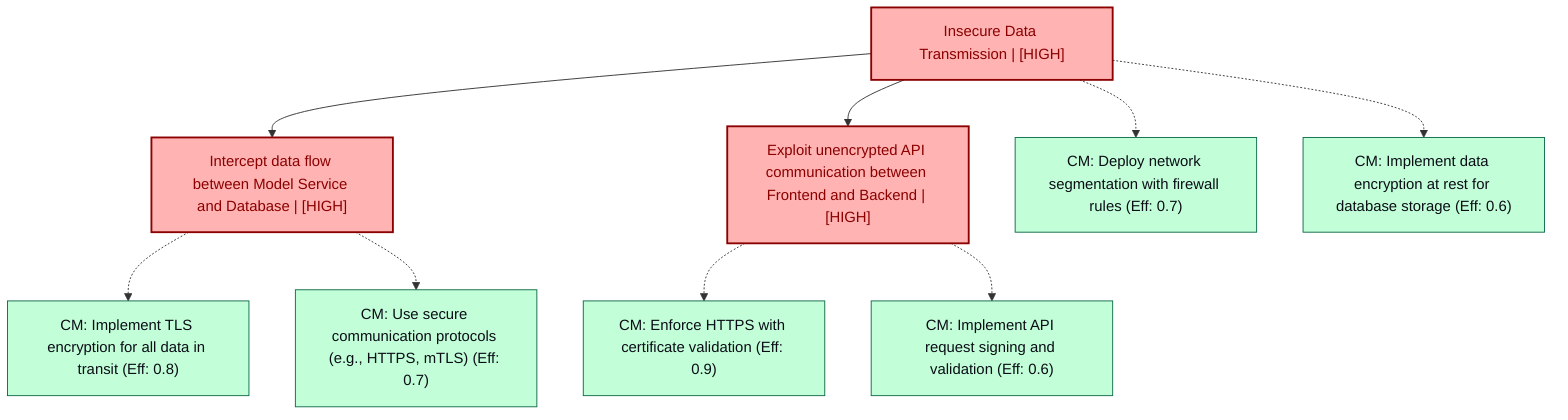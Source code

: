 graph TB
  node_01K67H0J3Y4X6Q8V7Z2PQW5R6S["Insecure Data Transmission | [HIGH]"]:::highRisk
  node_01K67H0J3Y4X6Q8V7Z2PQW5R6T["Intercept data flow between Model Service and Database | [HIGH]"]:::highRisk
  node_01K67H0J3Y4X6Q8V7Z2PQW5R6T_cm_0["CM: Implement TLS encryption for all data in transit (Eff: 0.8)"]:::countermeasure
  node_01K67H0J3Y4X6Q8V7Z2PQW5R6T_cm_1["CM: Use secure communication protocols (e.g., HTTPS, mTLS) (Eff: 0.7)"]:::countermeasure
  node_01K67H0J3Y4X6Q8V7Z2PQW5R6U["Exploit unencrypted API communication between Frontend and Backend | [HIGH]"]:::highRisk
  node_01K67H0J3Y4X6Q8V7Z2PQW5R6U_cm_0["CM: Enforce HTTPS with certificate validation (Eff: 0.9)"]:::countermeasure
  node_01K67H0J3Y4X6Q8V7Z2PQW5R6U_cm_1["CM: Implement API request signing and validation (Eff: 0.6)"]:::countermeasure
  node_01K67H0J3Y4X6Q8V7Z2PQW5R6S_cm_0["CM: Deploy network segmentation with firewall rules (Eff: 0.7)"]:::countermeasure
  node_01K67H0J3Y4X6Q8V7Z2PQW5R6S_cm_1["CM: Implement data encryption at rest for database storage (Eff: 0.6)"]:::countermeasure

  node_01K67H0J3Y4X6Q8V7Z2PQW5R6S --> node_01K67H0J3Y4X6Q8V7Z2PQW5R6T
  node_01K67H0J3Y4X6Q8V7Z2PQW5R6T -.-> node_01K67H0J3Y4X6Q8V7Z2PQW5R6T_cm_0
  node_01K67H0J3Y4X6Q8V7Z2PQW5R6T -.-> node_01K67H0J3Y4X6Q8V7Z2PQW5R6T_cm_1
  node_01K67H0J3Y4X6Q8V7Z2PQW5R6S --> node_01K67H0J3Y4X6Q8V7Z2PQW5R6U
  node_01K67H0J3Y4X6Q8V7Z2PQW5R6U -.-> node_01K67H0J3Y4X6Q8V7Z2PQW5R6U_cm_0
  node_01K67H0J3Y4X6Q8V7Z2PQW5R6U -.-> node_01K67H0J3Y4X6Q8V7Z2PQW5R6U_cm_1
  node_01K67H0J3Y4X6Q8V7Z2PQW5R6S -.-> node_01K67H0J3Y4X6Q8V7Z2PQW5R6S_cm_0
  node_01K67H0J3Y4X6Q8V7Z2PQW5R6S -.-> node_01K67H0J3Y4X6Q8V7Z2PQW5R6S_cm_1

  classDef andNode fill:#FFB3B3,stroke:#8B0000,stroke-width:2px,color:#0B0D17
  classDef orNode fill:#C2FFD8,stroke:#106B49,stroke-width:2px,color:#0B0D17
  classDef leafNode fill:#73d1ff,stroke:#29ABE2,stroke-width:2px,color:#0B0D17
  classDef highRisk fill:#FFB3B3,color:#8B0000,stroke:#8B0000,stroke-width:2px
  classDef mediumRisk fill:#FFF200,stroke:#7A6300,stroke-width:1px,color:#0B0D17
  classDef lowRisk fill:#FFF2B3,stroke:#FFF2B3,stroke-width:1px,color:#0B0D17
  classDef countermeasure fill:#C2FFD8,stroke:#106B49,stroke-width:1px,color:#0B0D17
  classDef reference fill:#ffa1ad,stroke:#A259FF,stroke-width:1px,stroke-dasharray:3 3,color:#0B0D17
  classDef mitreNode stroke-dasharray:5 5
  classDef note fill:#ffffcc,stroke:#ffcc00,stroke-width:2px,stroke-dasharray:5 5